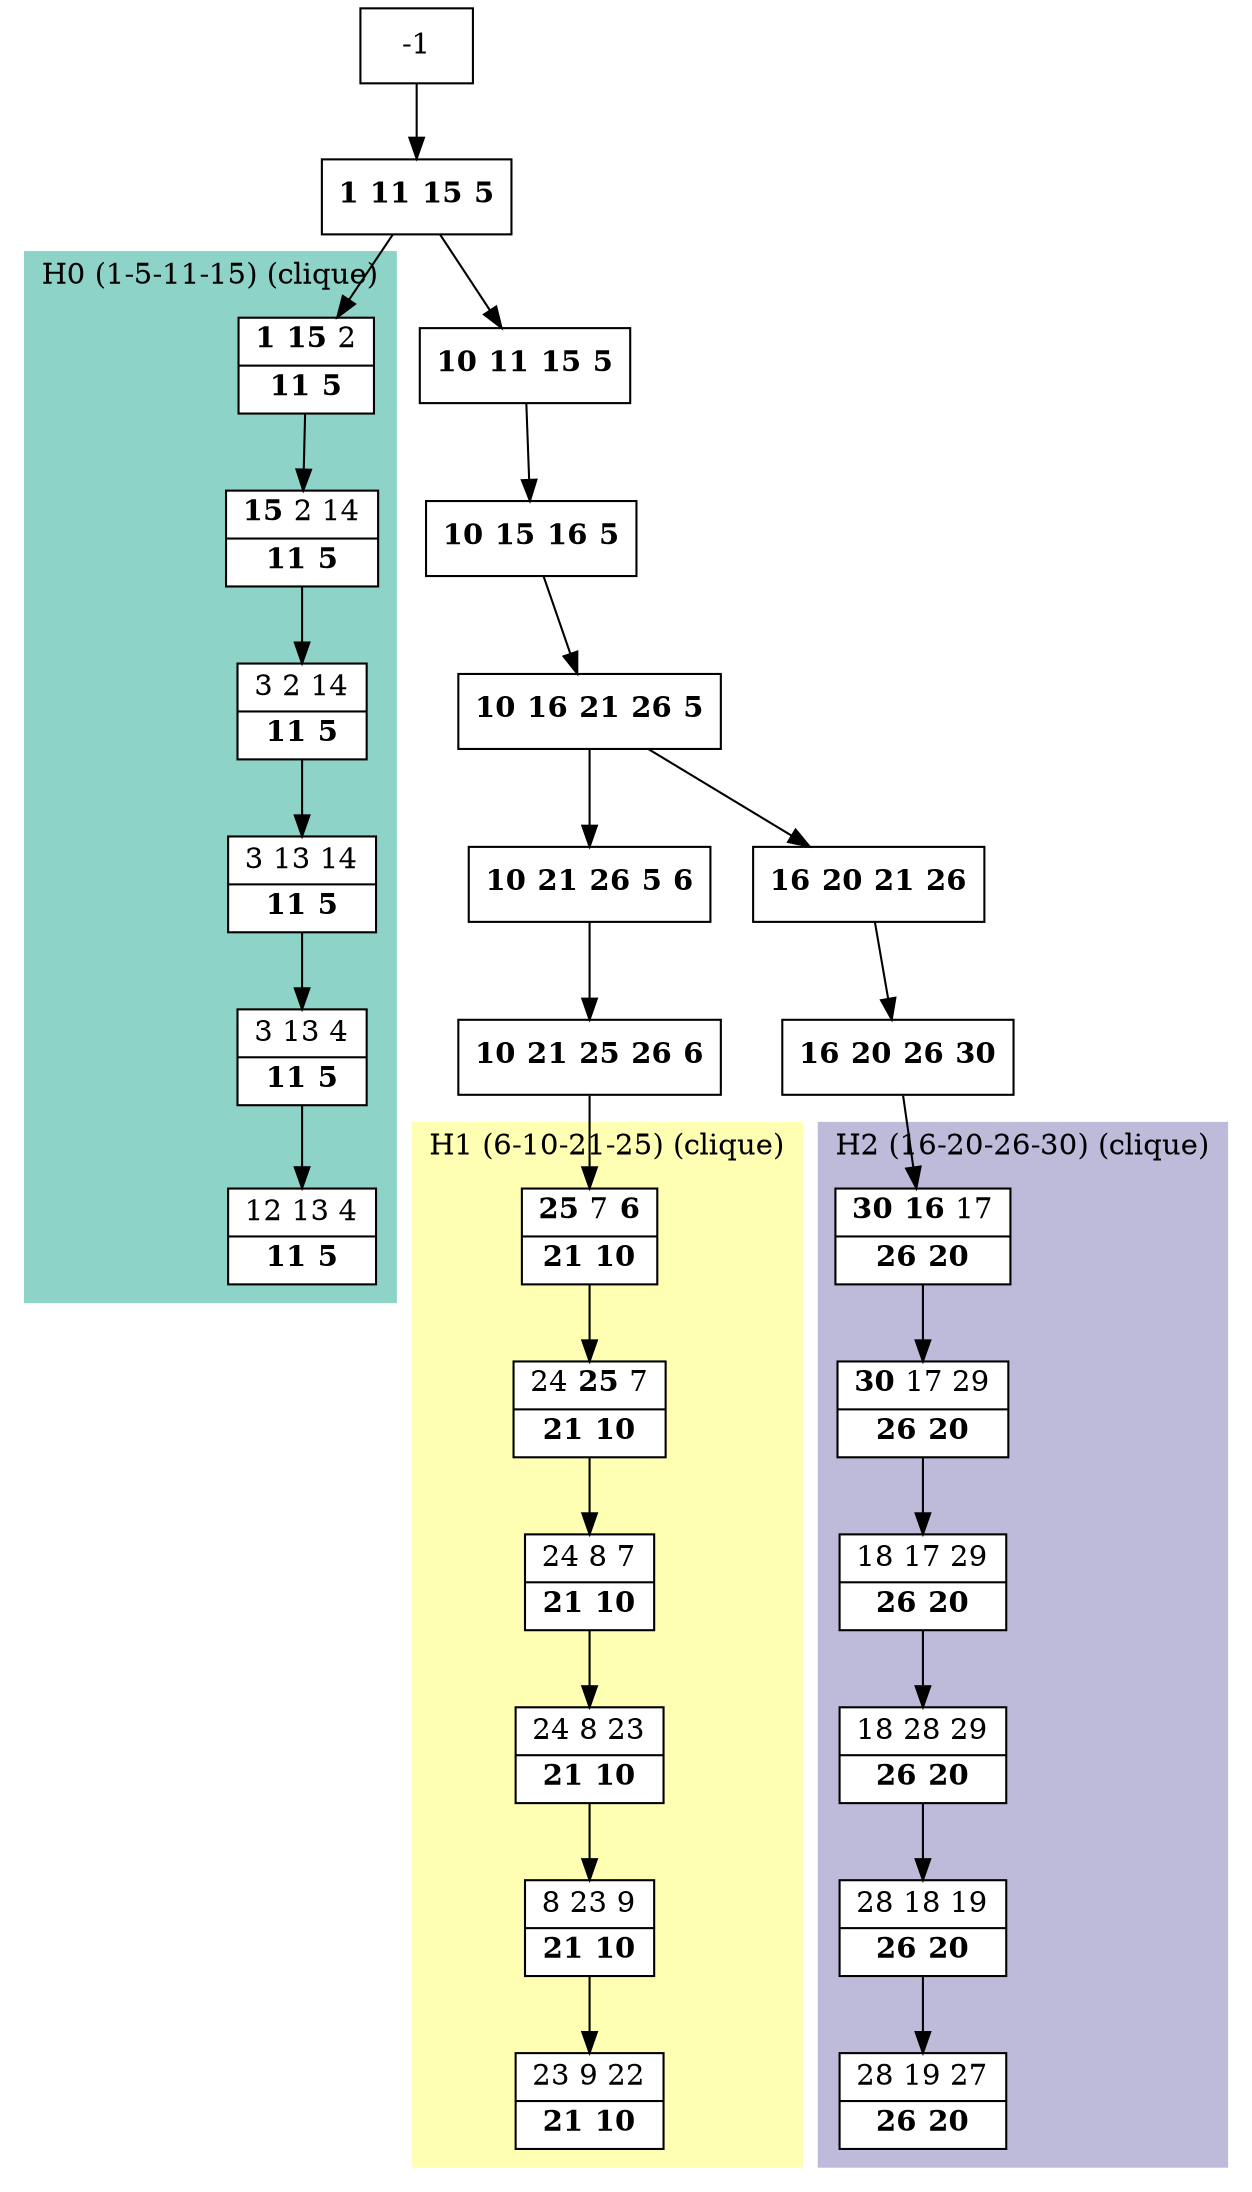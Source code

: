 digraph G {
    node [shape=box];
    subgraph cluster0 {
        node [style=filled,fillcolor=white];
        labeljust="l";
        style=filled;
        color="#8DD3C7";
        H0_0 -> H0_1 -> H0_2 -> H0_3 -> H0_4 -> H0_5;
        label="H0 (1-5-11-15) (clique)";
    }
    subgraph cluster1 {
        node [style=filled,fillcolor=white];
        labeljust="l";
        style=filled;
        color="#FFFFB3";
        H1_0 -> H1_1 -> H1_2 -> H1_3 -> H1_4 -> H1_5;
        label="H1 (6-10-21-25) (clique)";
    }
    subgraph cluster2 {
        node [style=filled,fillcolor=white];
        labeljust="l";
        style=filled;
        color="#BEBADA";
        H2_0 -> H2_1 -> H2_2 -> H2_3 -> H2_4 -> H2_5;
        label="H2 (16-20-26-30) (clique)";
    }
     1 [shape=record,label= <{ <b>1</b> <b>11</b> <b>15</b> <b>5</b>}> ];
     -1  ->  1;
     H0_0 [shape=record,label= <{ <b>1</b> <b>15</b> 2|  <b>11</b> <b>5</b>}> ];
     1  ->  H0_0;
     H0_1 [shape=record,label= <{ <b>15</b> 2 14|  <b>11</b> <b>5</b>}> ];
     H0_2 [shape=record,label= <{ 3 2 14|  <b>11</b> <b>5</b>}> ];
     H0_3 [shape=record,label= <{ 3 13 14|  <b>11</b> <b>5</b>}> ];
     H0_4 [shape=record,label= <{ 3 13 4|  <b>11</b> <b>5</b>}> ];
     H0_5 [shape=record,label= <{ 12 13 4|  <b>11</b> <b>5</b>}> ];
     18 [shape=record,label= <{ <b>10</b> <b>11</b> <b>15</b> <b>5</b>}> ];
     1  ->  18;
     17 [shape=record,label= <{ <b>10</b> <b>15</b> <b>16</b> <b>5</b>}> ];
     18  ->  17;
     16 [shape=record,label= <{ <b>10</b> <b>16</b> <b>21</b> <b>26</b> <b>5</b>}> ];
     17  ->  16;
     9 [shape=record,label= <{ <b>10</b> <b>21</b> <b>26</b> <b>5</b> <b>6</b>}> ];
     16  ->  9;
     11 [shape=record,label= <{ <b>10</b> <b>21</b> <b>25</b> <b>26</b> <b>6</b>}> ];
     9  ->  11;
     H1_0 [shape=record,label= <{ <b>25</b> 7 <b>6</b>|  <b>21</b> <b>10</b>}> ];
     11  ->  H1_0;
     H1_1 [shape=record,label= <{ 24 <b>25</b> 7|  <b>21</b> <b>10</b>}> ];
     H1_2 [shape=record,label= <{ 24 8 7|  <b>21</b> <b>10</b>}> ];
     H1_3 [shape=record,label= <{ 24 8 23|  <b>21</b> <b>10</b>}> ];
     H1_4 [shape=record,label= <{ 8 23 9|  <b>21</b> <b>10</b>}> ];
     H1_5 [shape=record,label= <{ 23 9 22|  <b>21</b> <b>10</b>}> ];
     20 [shape=record,label= <{ <b>16</b> <b>20</b> <b>21</b> <b>26</b>}> ];
     16  ->  20;
     22 [shape=record,label= <{ <b>16</b> <b>20</b> <b>26</b> <b>30</b>}> ];
     20  ->  22;
     H2_0 [shape=record,label= <{ <b>30</b> <b>16</b> 17|  <b>26</b> <b>20</b>}> ];
     22  ->  H2_0;
     H2_1 [shape=record,label= <{ <b>30</b> 17 29|  <b>26</b> <b>20</b>}> ];
     H2_2 [shape=record,label= <{ 18 17 29|  <b>26</b> <b>20</b>}> ];
     H2_3 [shape=record,label= <{ 18 28 29|  <b>26</b> <b>20</b>}> ];
     H2_4 [shape=record,label= <{ 28 18 19|  <b>26</b> <b>20</b>}> ];
     H2_5 [shape=record,label= <{ 28 19 27|  <b>26</b> <b>20</b>}> ];
}
